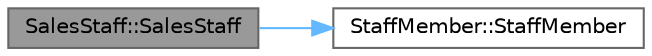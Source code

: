 digraph "SalesStaff::SalesStaff"
{
 // INTERACTIVE_SVG=YES
 // LATEX_PDF_SIZE
  bgcolor="transparent";
  edge [fontname=Helvetica,fontsize=10,labelfontname=Helvetica,labelfontsize=10];
  node [fontname=Helvetica,fontsize=10,shape=box,height=0.2,width=0.4];
  rankdir="LR";
  Node1 [id="Node000001",label="SalesStaff::SalesStaff",height=0.2,width=0.4,color="gray40", fillcolor="grey60", style="filled", fontcolor="black",tooltip="Constructs a SalesStaff member with a name."];
  Node1 -> Node2 [id="edge1_Node000001_Node000002",color="steelblue1",style="solid",tooltip=" "];
  Node2 [id="Node000002",label="StaffMember::StaffMember",height=0.2,width=0.4,color="grey40", fillcolor="white", style="filled",URL="$class_staff_member.html#af94134b72e516fd788f838796c1a0bbd",tooltip="Constructs a StaffMember with a name and role."];
}
